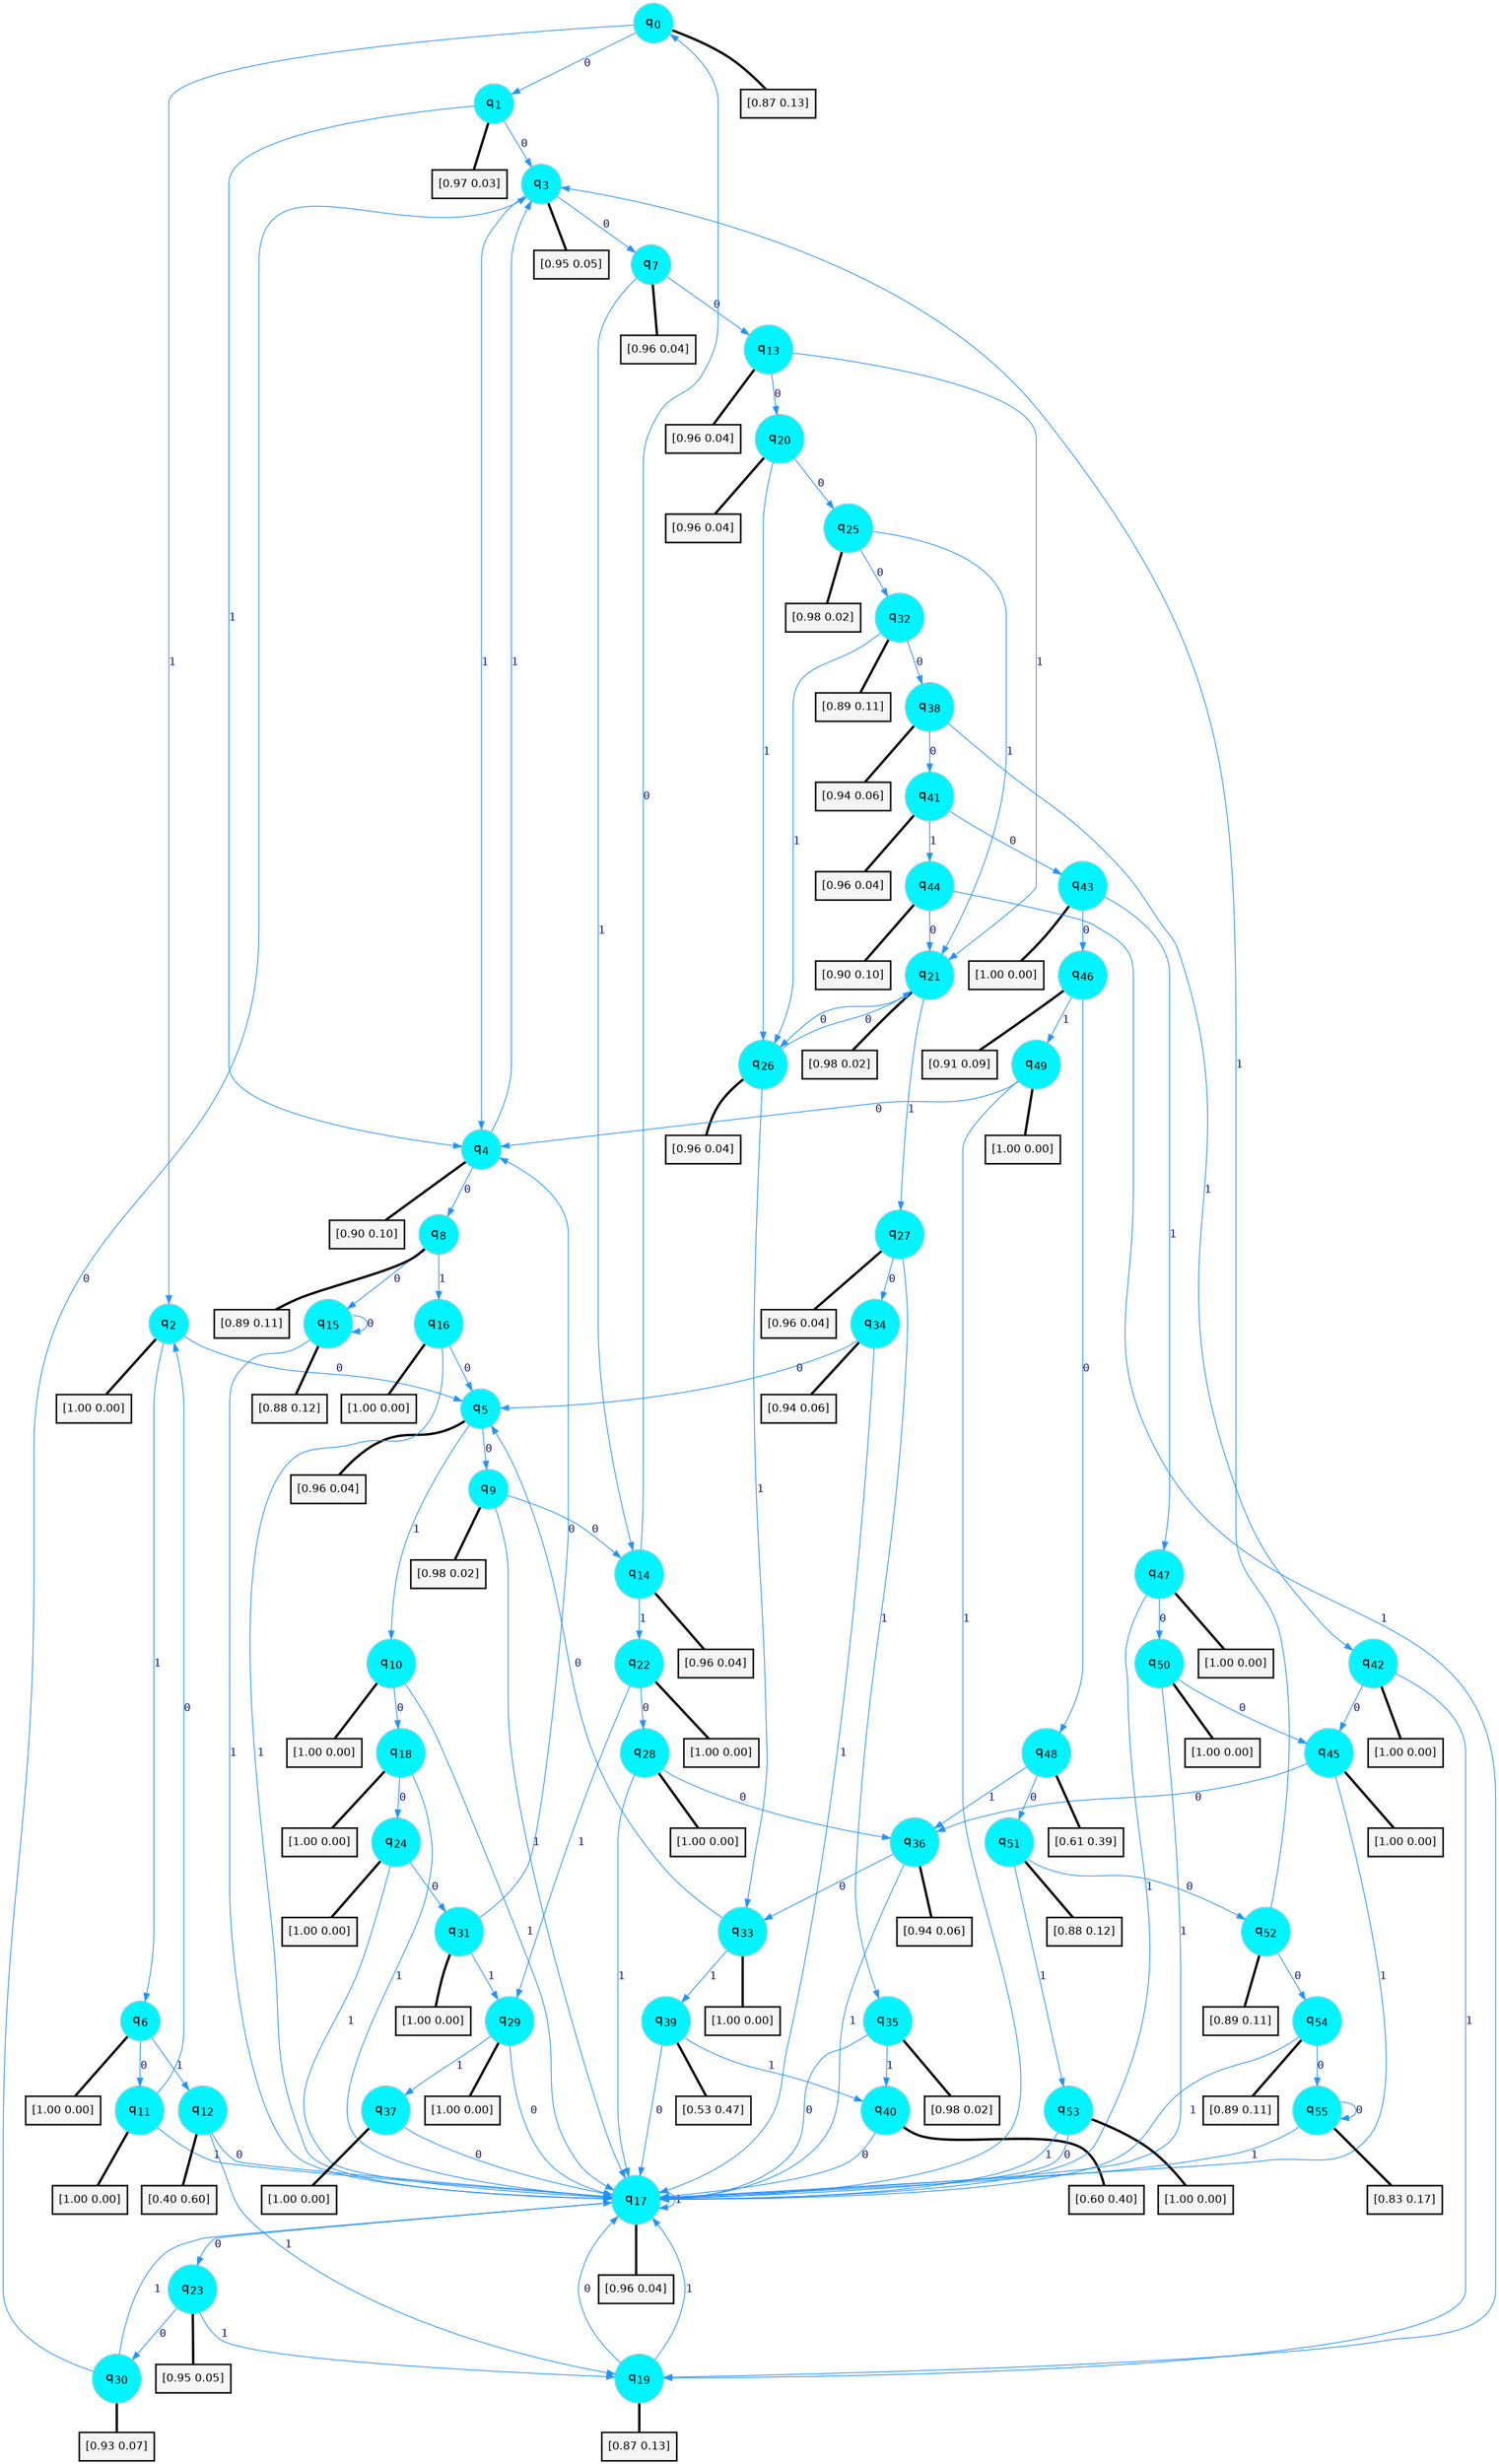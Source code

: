 digraph G {
graph [
bgcolor=transparent, dpi=300, rankdir=TD, size="40,25"];
node [
color=gray, fillcolor=turquoise1, fontcolor=black, fontname=Helvetica, fontsize=16, fontweight=bold, shape=circle, style=filled];
edge [
arrowsize=1, color=dodgerblue1, fontcolor=midnightblue, fontname=courier, fontweight=bold, penwidth=1, style=solid, weight=20];
0[label=<q<SUB>0</SUB>>];
1[label=<q<SUB>1</SUB>>];
2[label=<q<SUB>2</SUB>>];
3[label=<q<SUB>3</SUB>>];
4[label=<q<SUB>4</SUB>>];
5[label=<q<SUB>5</SUB>>];
6[label=<q<SUB>6</SUB>>];
7[label=<q<SUB>7</SUB>>];
8[label=<q<SUB>8</SUB>>];
9[label=<q<SUB>9</SUB>>];
10[label=<q<SUB>10</SUB>>];
11[label=<q<SUB>11</SUB>>];
12[label=<q<SUB>12</SUB>>];
13[label=<q<SUB>13</SUB>>];
14[label=<q<SUB>14</SUB>>];
15[label=<q<SUB>15</SUB>>];
16[label=<q<SUB>16</SUB>>];
17[label=<q<SUB>17</SUB>>];
18[label=<q<SUB>18</SUB>>];
19[label=<q<SUB>19</SUB>>];
20[label=<q<SUB>20</SUB>>];
21[label=<q<SUB>21</SUB>>];
22[label=<q<SUB>22</SUB>>];
23[label=<q<SUB>23</SUB>>];
24[label=<q<SUB>24</SUB>>];
25[label=<q<SUB>25</SUB>>];
26[label=<q<SUB>26</SUB>>];
27[label=<q<SUB>27</SUB>>];
28[label=<q<SUB>28</SUB>>];
29[label=<q<SUB>29</SUB>>];
30[label=<q<SUB>30</SUB>>];
31[label=<q<SUB>31</SUB>>];
32[label=<q<SUB>32</SUB>>];
33[label=<q<SUB>33</SUB>>];
34[label=<q<SUB>34</SUB>>];
35[label=<q<SUB>35</SUB>>];
36[label=<q<SUB>36</SUB>>];
37[label=<q<SUB>37</SUB>>];
38[label=<q<SUB>38</SUB>>];
39[label=<q<SUB>39</SUB>>];
40[label=<q<SUB>40</SUB>>];
41[label=<q<SUB>41</SUB>>];
42[label=<q<SUB>42</SUB>>];
43[label=<q<SUB>43</SUB>>];
44[label=<q<SUB>44</SUB>>];
45[label=<q<SUB>45</SUB>>];
46[label=<q<SUB>46</SUB>>];
47[label=<q<SUB>47</SUB>>];
48[label=<q<SUB>48</SUB>>];
49[label=<q<SUB>49</SUB>>];
50[label=<q<SUB>50</SUB>>];
51[label=<q<SUB>51</SUB>>];
52[label=<q<SUB>52</SUB>>];
53[label=<q<SUB>53</SUB>>];
54[label=<q<SUB>54</SUB>>];
55[label=<q<SUB>55</SUB>>];
56[label="[0.87 0.13]", shape=box,fontcolor=black, fontname=Helvetica, fontsize=14, penwidth=2, fillcolor=whitesmoke,color=black];
57[label="[0.97 0.03]", shape=box,fontcolor=black, fontname=Helvetica, fontsize=14, penwidth=2, fillcolor=whitesmoke,color=black];
58[label="[1.00 0.00]", shape=box,fontcolor=black, fontname=Helvetica, fontsize=14, penwidth=2, fillcolor=whitesmoke,color=black];
59[label="[0.95 0.05]", shape=box,fontcolor=black, fontname=Helvetica, fontsize=14, penwidth=2, fillcolor=whitesmoke,color=black];
60[label="[0.90 0.10]", shape=box,fontcolor=black, fontname=Helvetica, fontsize=14, penwidth=2, fillcolor=whitesmoke,color=black];
61[label="[0.96 0.04]", shape=box,fontcolor=black, fontname=Helvetica, fontsize=14, penwidth=2, fillcolor=whitesmoke,color=black];
62[label="[1.00 0.00]", shape=box,fontcolor=black, fontname=Helvetica, fontsize=14, penwidth=2, fillcolor=whitesmoke,color=black];
63[label="[0.96 0.04]", shape=box,fontcolor=black, fontname=Helvetica, fontsize=14, penwidth=2, fillcolor=whitesmoke,color=black];
64[label="[0.89 0.11]", shape=box,fontcolor=black, fontname=Helvetica, fontsize=14, penwidth=2, fillcolor=whitesmoke,color=black];
65[label="[0.98 0.02]", shape=box,fontcolor=black, fontname=Helvetica, fontsize=14, penwidth=2, fillcolor=whitesmoke,color=black];
66[label="[1.00 0.00]", shape=box,fontcolor=black, fontname=Helvetica, fontsize=14, penwidth=2, fillcolor=whitesmoke,color=black];
67[label="[1.00 0.00]", shape=box,fontcolor=black, fontname=Helvetica, fontsize=14, penwidth=2, fillcolor=whitesmoke,color=black];
68[label="[0.40 0.60]", shape=box,fontcolor=black, fontname=Helvetica, fontsize=14, penwidth=2, fillcolor=whitesmoke,color=black];
69[label="[0.96 0.04]", shape=box,fontcolor=black, fontname=Helvetica, fontsize=14, penwidth=2, fillcolor=whitesmoke,color=black];
70[label="[0.96 0.04]", shape=box,fontcolor=black, fontname=Helvetica, fontsize=14, penwidth=2, fillcolor=whitesmoke,color=black];
71[label="[0.88 0.12]", shape=box,fontcolor=black, fontname=Helvetica, fontsize=14, penwidth=2, fillcolor=whitesmoke,color=black];
72[label="[1.00 0.00]", shape=box,fontcolor=black, fontname=Helvetica, fontsize=14, penwidth=2, fillcolor=whitesmoke,color=black];
73[label="[0.96 0.04]", shape=box,fontcolor=black, fontname=Helvetica, fontsize=14, penwidth=2, fillcolor=whitesmoke,color=black];
74[label="[1.00 0.00]", shape=box,fontcolor=black, fontname=Helvetica, fontsize=14, penwidth=2, fillcolor=whitesmoke,color=black];
75[label="[0.87 0.13]", shape=box,fontcolor=black, fontname=Helvetica, fontsize=14, penwidth=2, fillcolor=whitesmoke,color=black];
76[label="[0.96 0.04]", shape=box,fontcolor=black, fontname=Helvetica, fontsize=14, penwidth=2, fillcolor=whitesmoke,color=black];
77[label="[0.98 0.02]", shape=box,fontcolor=black, fontname=Helvetica, fontsize=14, penwidth=2, fillcolor=whitesmoke,color=black];
78[label="[1.00 0.00]", shape=box,fontcolor=black, fontname=Helvetica, fontsize=14, penwidth=2, fillcolor=whitesmoke,color=black];
79[label="[0.95 0.05]", shape=box,fontcolor=black, fontname=Helvetica, fontsize=14, penwidth=2, fillcolor=whitesmoke,color=black];
80[label="[1.00 0.00]", shape=box,fontcolor=black, fontname=Helvetica, fontsize=14, penwidth=2, fillcolor=whitesmoke,color=black];
81[label="[0.98 0.02]", shape=box,fontcolor=black, fontname=Helvetica, fontsize=14, penwidth=2, fillcolor=whitesmoke,color=black];
82[label="[0.96 0.04]", shape=box,fontcolor=black, fontname=Helvetica, fontsize=14, penwidth=2, fillcolor=whitesmoke,color=black];
83[label="[0.96 0.04]", shape=box,fontcolor=black, fontname=Helvetica, fontsize=14, penwidth=2, fillcolor=whitesmoke,color=black];
84[label="[1.00 0.00]", shape=box,fontcolor=black, fontname=Helvetica, fontsize=14, penwidth=2, fillcolor=whitesmoke,color=black];
85[label="[1.00 0.00]", shape=box,fontcolor=black, fontname=Helvetica, fontsize=14, penwidth=2, fillcolor=whitesmoke,color=black];
86[label="[0.93 0.07]", shape=box,fontcolor=black, fontname=Helvetica, fontsize=14, penwidth=2, fillcolor=whitesmoke,color=black];
87[label="[1.00 0.00]", shape=box,fontcolor=black, fontname=Helvetica, fontsize=14, penwidth=2, fillcolor=whitesmoke,color=black];
88[label="[0.89 0.11]", shape=box,fontcolor=black, fontname=Helvetica, fontsize=14, penwidth=2, fillcolor=whitesmoke,color=black];
89[label="[1.00 0.00]", shape=box,fontcolor=black, fontname=Helvetica, fontsize=14, penwidth=2, fillcolor=whitesmoke,color=black];
90[label="[0.94 0.06]", shape=box,fontcolor=black, fontname=Helvetica, fontsize=14, penwidth=2, fillcolor=whitesmoke,color=black];
91[label="[0.98 0.02]", shape=box,fontcolor=black, fontname=Helvetica, fontsize=14, penwidth=2, fillcolor=whitesmoke,color=black];
92[label="[0.94 0.06]", shape=box,fontcolor=black, fontname=Helvetica, fontsize=14, penwidth=2, fillcolor=whitesmoke,color=black];
93[label="[1.00 0.00]", shape=box,fontcolor=black, fontname=Helvetica, fontsize=14, penwidth=2, fillcolor=whitesmoke,color=black];
94[label="[0.94 0.06]", shape=box,fontcolor=black, fontname=Helvetica, fontsize=14, penwidth=2, fillcolor=whitesmoke,color=black];
95[label="[0.53 0.47]", shape=box,fontcolor=black, fontname=Helvetica, fontsize=14, penwidth=2, fillcolor=whitesmoke,color=black];
96[label="[0.60 0.40]", shape=box,fontcolor=black, fontname=Helvetica, fontsize=14, penwidth=2, fillcolor=whitesmoke,color=black];
97[label="[0.96 0.04]", shape=box,fontcolor=black, fontname=Helvetica, fontsize=14, penwidth=2, fillcolor=whitesmoke,color=black];
98[label="[1.00 0.00]", shape=box,fontcolor=black, fontname=Helvetica, fontsize=14, penwidth=2, fillcolor=whitesmoke,color=black];
99[label="[1.00 0.00]", shape=box,fontcolor=black, fontname=Helvetica, fontsize=14, penwidth=2, fillcolor=whitesmoke,color=black];
100[label="[0.90 0.10]", shape=box,fontcolor=black, fontname=Helvetica, fontsize=14, penwidth=2, fillcolor=whitesmoke,color=black];
101[label="[1.00 0.00]", shape=box,fontcolor=black, fontname=Helvetica, fontsize=14, penwidth=2, fillcolor=whitesmoke,color=black];
102[label="[0.91 0.09]", shape=box,fontcolor=black, fontname=Helvetica, fontsize=14, penwidth=2, fillcolor=whitesmoke,color=black];
103[label="[1.00 0.00]", shape=box,fontcolor=black, fontname=Helvetica, fontsize=14, penwidth=2, fillcolor=whitesmoke,color=black];
104[label="[0.61 0.39]", shape=box,fontcolor=black, fontname=Helvetica, fontsize=14, penwidth=2, fillcolor=whitesmoke,color=black];
105[label="[1.00 0.00]", shape=box,fontcolor=black, fontname=Helvetica, fontsize=14, penwidth=2, fillcolor=whitesmoke,color=black];
106[label="[1.00 0.00]", shape=box,fontcolor=black, fontname=Helvetica, fontsize=14, penwidth=2, fillcolor=whitesmoke,color=black];
107[label="[0.88 0.12]", shape=box,fontcolor=black, fontname=Helvetica, fontsize=14, penwidth=2, fillcolor=whitesmoke,color=black];
108[label="[0.89 0.11]", shape=box,fontcolor=black, fontname=Helvetica, fontsize=14, penwidth=2, fillcolor=whitesmoke,color=black];
109[label="[1.00 0.00]", shape=box,fontcolor=black, fontname=Helvetica, fontsize=14, penwidth=2, fillcolor=whitesmoke,color=black];
110[label="[0.89 0.11]", shape=box,fontcolor=black, fontname=Helvetica, fontsize=14, penwidth=2, fillcolor=whitesmoke,color=black];
111[label="[0.83 0.17]", shape=box,fontcolor=black, fontname=Helvetica, fontsize=14, penwidth=2, fillcolor=whitesmoke,color=black];
0->1 [label=0];
0->2 [label=1];
0->56 [arrowhead=none, penwidth=3,color=black];
1->3 [label=0];
1->4 [label=1];
1->57 [arrowhead=none, penwidth=3,color=black];
2->5 [label=0];
2->6 [label=1];
2->58 [arrowhead=none, penwidth=3,color=black];
3->7 [label=0];
3->4 [label=1];
3->59 [arrowhead=none, penwidth=3,color=black];
4->8 [label=0];
4->3 [label=1];
4->60 [arrowhead=none, penwidth=3,color=black];
5->9 [label=0];
5->10 [label=1];
5->61 [arrowhead=none, penwidth=3,color=black];
6->11 [label=0];
6->12 [label=1];
6->62 [arrowhead=none, penwidth=3,color=black];
7->13 [label=0];
7->14 [label=1];
7->63 [arrowhead=none, penwidth=3,color=black];
8->15 [label=0];
8->16 [label=1];
8->64 [arrowhead=none, penwidth=3,color=black];
9->14 [label=0];
9->17 [label=1];
9->65 [arrowhead=none, penwidth=3,color=black];
10->18 [label=0];
10->17 [label=1];
10->66 [arrowhead=none, penwidth=3,color=black];
11->2 [label=0];
11->17 [label=1];
11->67 [arrowhead=none, penwidth=3,color=black];
12->17 [label=0];
12->19 [label=1];
12->68 [arrowhead=none, penwidth=3,color=black];
13->20 [label=0];
13->21 [label=1];
13->69 [arrowhead=none, penwidth=3,color=black];
14->0 [label=0];
14->22 [label=1];
14->70 [arrowhead=none, penwidth=3,color=black];
15->15 [label=0];
15->17 [label=1];
15->71 [arrowhead=none, penwidth=3,color=black];
16->5 [label=0];
16->17 [label=1];
16->72 [arrowhead=none, penwidth=3,color=black];
17->23 [label=0];
17->17 [label=1];
17->73 [arrowhead=none, penwidth=3,color=black];
18->24 [label=0];
18->17 [label=1];
18->74 [arrowhead=none, penwidth=3,color=black];
19->17 [label=0];
19->17 [label=1];
19->75 [arrowhead=none, penwidth=3,color=black];
20->25 [label=0];
20->26 [label=1];
20->76 [arrowhead=none, penwidth=3,color=black];
21->26 [label=0];
21->27 [label=1];
21->77 [arrowhead=none, penwidth=3,color=black];
22->28 [label=0];
22->29 [label=1];
22->78 [arrowhead=none, penwidth=3,color=black];
23->30 [label=0];
23->19 [label=1];
23->79 [arrowhead=none, penwidth=3,color=black];
24->31 [label=0];
24->17 [label=1];
24->80 [arrowhead=none, penwidth=3,color=black];
25->32 [label=0];
25->21 [label=1];
25->81 [arrowhead=none, penwidth=3,color=black];
26->21 [label=0];
26->33 [label=1];
26->82 [arrowhead=none, penwidth=3,color=black];
27->34 [label=0];
27->35 [label=1];
27->83 [arrowhead=none, penwidth=3,color=black];
28->36 [label=0];
28->17 [label=1];
28->84 [arrowhead=none, penwidth=3,color=black];
29->17 [label=0];
29->37 [label=1];
29->85 [arrowhead=none, penwidth=3,color=black];
30->3 [label=0];
30->17 [label=1];
30->86 [arrowhead=none, penwidth=3,color=black];
31->4 [label=0];
31->29 [label=1];
31->87 [arrowhead=none, penwidth=3,color=black];
32->38 [label=0];
32->26 [label=1];
32->88 [arrowhead=none, penwidth=3,color=black];
33->5 [label=0];
33->39 [label=1];
33->89 [arrowhead=none, penwidth=3,color=black];
34->5 [label=0];
34->17 [label=1];
34->90 [arrowhead=none, penwidth=3,color=black];
35->17 [label=0];
35->40 [label=1];
35->91 [arrowhead=none, penwidth=3,color=black];
36->33 [label=0];
36->17 [label=1];
36->92 [arrowhead=none, penwidth=3,color=black];
37->17 [label=0];
37->93 [arrowhead=none, penwidth=3,color=black];
38->41 [label=0];
38->42 [label=1];
38->94 [arrowhead=none, penwidth=3,color=black];
39->17 [label=0];
39->40 [label=1];
39->95 [arrowhead=none, penwidth=3,color=black];
40->17 [label=0];
40->96 [arrowhead=none, penwidth=3,color=black];
41->43 [label=0];
41->44 [label=1];
41->97 [arrowhead=none, penwidth=3,color=black];
42->45 [label=0];
42->19 [label=1];
42->98 [arrowhead=none, penwidth=3,color=black];
43->46 [label=0];
43->47 [label=1];
43->99 [arrowhead=none, penwidth=3,color=black];
44->21 [label=0];
44->19 [label=1];
44->100 [arrowhead=none, penwidth=3,color=black];
45->36 [label=0];
45->17 [label=1];
45->101 [arrowhead=none, penwidth=3,color=black];
46->48 [label=0];
46->49 [label=1];
46->102 [arrowhead=none, penwidth=3,color=black];
47->50 [label=0];
47->17 [label=1];
47->103 [arrowhead=none, penwidth=3,color=black];
48->51 [label=0];
48->36 [label=1];
48->104 [arrowhead=none, penwidth=3,color=black];
49->4 [label=0];
49->17 [label=1];
49->105 [arrowhead=none, penwidth=3,color=black];
50->45 [label=0];
50->17 [label=1];
50->106 [arrowhead=none, penwidth=3,color=black];
51->52 [label=0];
51->53 [label=1];
51->107 [arrowhead=none, penwidth=3,color=black];
52->54 [label=0];
52->3 [label=1];
52->108 [arrowhead=none, penwidth=3,color=black];
53->17 [label=0];
53->17 [label=1];
53->109 [arrowhead=none, penwidth=3,color=black];
54->55 [label=0];
54->17 [label=1];
54->110 [arrowhead=none, penwidth=3,color=black];
55->55 [label=0];
55->17 [label=1];
55->111 [arrowhead=none, penwidth=3,color=black];
}
